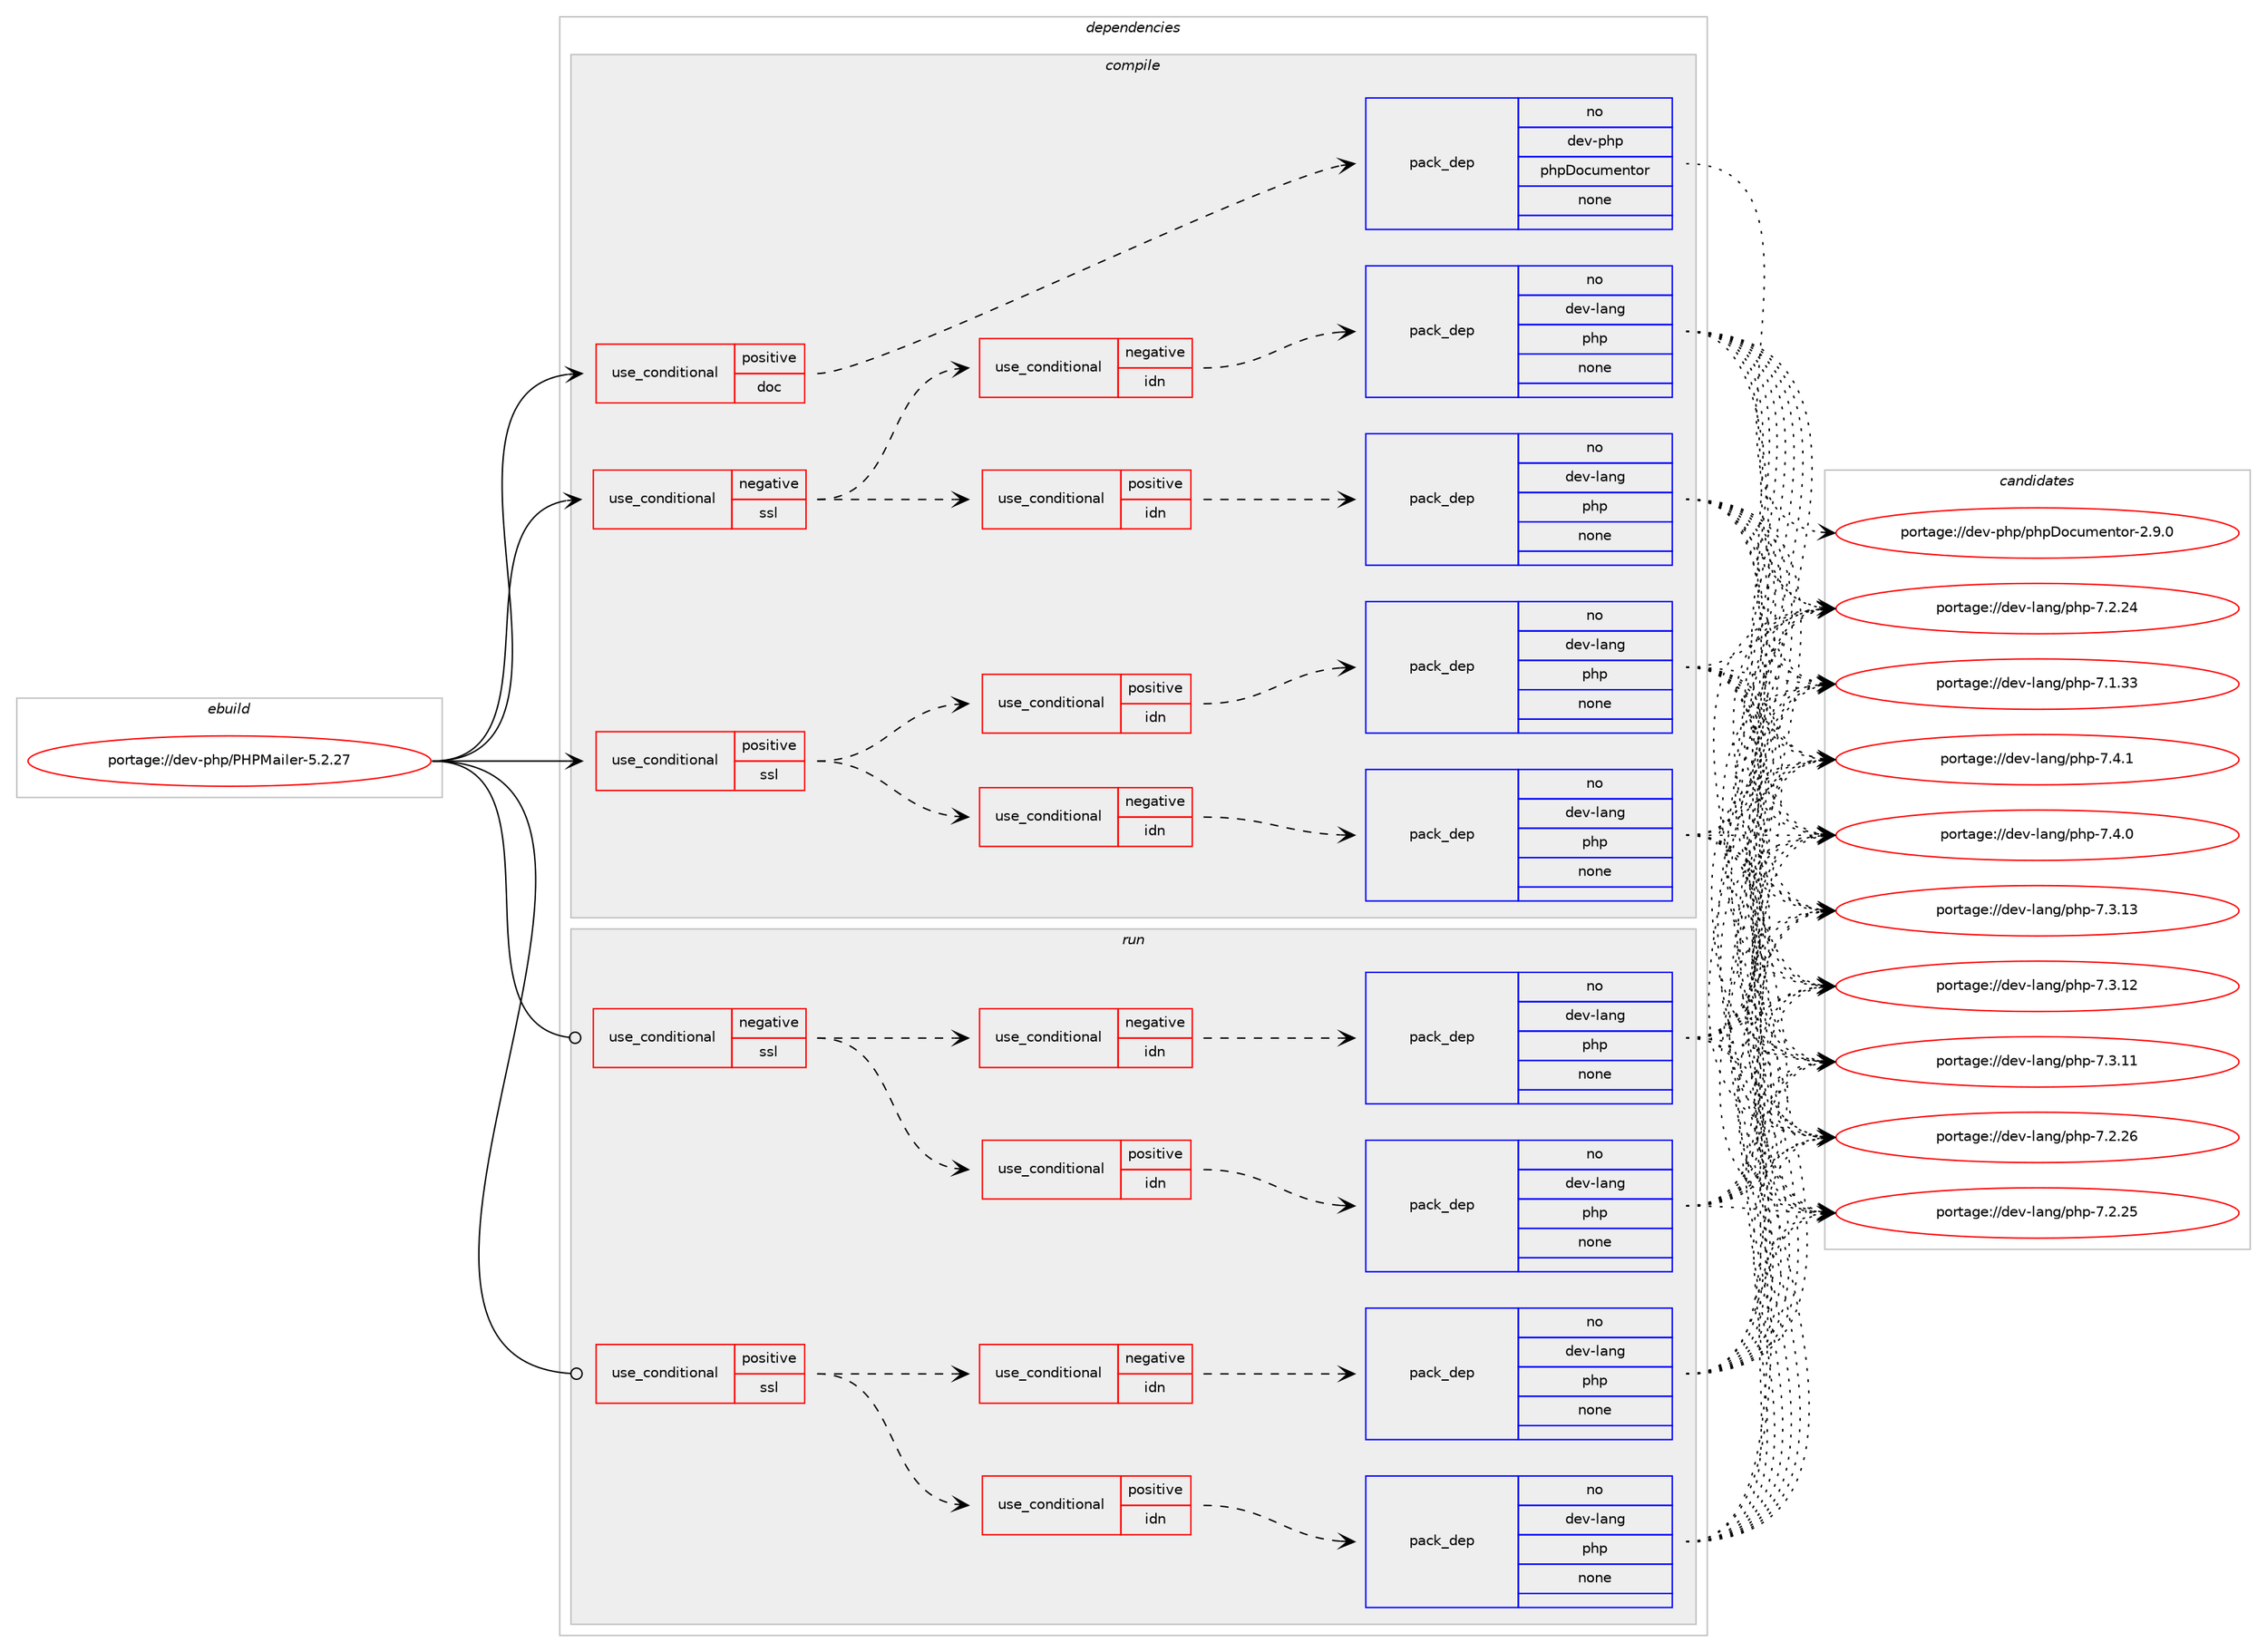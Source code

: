 digraph prolog {

# *************
# Graph options
# *************

newrank=true;
concentrate=true;
compound=true;
graph [rankdir=LR,fontname=Helvetica,fontsize=10,ranksep=1.5];#, ranksep=2.5, nodesep=0.2];
edge  [arrowhead=vee];
node  [fontname=Helvetica,fontsize=10];

# **********
# The ebuild
# **********

subgraph cluster_leftcol {
color=gray;
label=<<i>ebuild</i>>;
id [label="portage://dev-php/PHPMailer-5.2.27", color=red, width=4, href="../dev-php/PHPMailer-5.2.27.svg"];
}

# ****************
# The dependencies
# ****************

subgraph cluster_midcol {
color=gray;
label=<<i>dependencies</i>>;
subgraph cluster_compile {
fillcolor="#eeeeee";
style=filled;
label=<<i>compile</i>>;
subgraph cond121042 {
dependency477515 [label=<<TABLE BORDER="0" CELLBORDER="1" CELLSPACING="0" CELLPADDING="4"><TR><TD ROWSPAN="3" CELLPADDING="10">use_conditional</TD></TR><TR><TD>negative</TD></TR><TR><TD>ssl</TD></TR></TABLE>>, shape=none, color=red];
subgraph cond121043 {
dependency477516 [label=<<TABLE BORDER="0" CELLBORDER="1" CELLSPACING="0" CELLPADDING="4"><TR><TD ROWSPAN="3" CELLPADDING="10">use_conditional</TD></TR><TR><TD>positive</TD></TR><TR><TD>idn</TD></TR></TABLE>>, shape=none, color=red];
subgraph pack351422 {
dependency477517 [label=<<TABLE BORDER="0" CELLBORDER="1" CELLSPACING="0" CELLPADDING="4" WIDTH="220"><TR><TD ROWSPAN="6" CELLPADDING="30">pack_dep</TD></TR><TR><TD WIDTH="110">no</TD></TR><TR><TD>dev-lang</TD></TR><TR><TD>php</TD></TR><TR><TD>none</TD></TR><TR><TD></TD></TR></TABLE>>, shape=none, color=blue];
}
dependency477516:e -> dependency477517:w [weight=20,style="dashed",arrowhead="vee"];
}
dependency477515:e -> dependency477516:w [weight=20,style="dashed",arrowhead="vee"];
subgraph cond121044 {
dependency477518 [label=<<TABLE BORDER="0" CELLBORDER="1" CELLSPACING="0" CELLPADDING="4"><TR><TD ROWSPAN="3" CELLPADDING="10">use_conditional</TD></TR><TR><TD>negative</TD></TR><TR><TD>idn</TD></TR></TABLE>>, shape=none, color=red];
subgraph pack351423 {
dependency477519 [label=<<TABLE BORDER="0" CELLBORDER="1" CELLSPACING="0" CELLPADDING="4" WIDTH="220"><TR><TD ROWSPAN="6" CELLPADDING="30">pack_dep</TD></TR><TR><TD WIDTH="110">no</TD></TR><TR><TD>dev-lang</TD></TR><TR><TD>php</TD></TR><TR><TD>none</TD></TR><TR><TD></TD></TR></TABLE>>, shape=none, color=blue];
}
dependency477518:e -> dependency477519:w [weight=20,style="dashed",arrowhead="vee"];
}
dependency477515:e -> dependency477518:w [weight=20,style="dashed",arrowhead="vee"];
}
id:e -> dependency477515:w [weight=20,style="solid",arrowhead="vee"];
subgraph cond121045 {
dependency477520 [label=<<TABLE BORDER="0" CELLBORDER="1" CELLSPACING="0" CELLPADDING="4"><TR><TD ROWSPAN="3" CELLPADDING="10">use_conditional</TD></TR><TR><TD>positive</TD></TR><TR><TD>doc</TD></TR></TABLE>>, shape=none, color=red];
subgraph pack351424 {
dependency477521 [label=<<TABLE BORDER="0" CELLBORDER="1" CELLSPACING="0" CELLPADDING="4" WIDTH="220"><TR><TD ROWSPAN="6" CELLPADDING="30">pack_dep</TD></TR><TR><TD WIDTH="110">no</TD></TR><TR><TD>dev-php</TD></TR><TR><TD>phpDocumentor</TD></TR><TR><TD>none</TD></TR><TR><TD></TD></TR></TABLE>>, shape=none, color=blue];
}
dependency477520:e -> dependency477521:w [weight=20,style="dashed",arrowhead="vee"];
}
id:e -> dependency477520:w [weight=20,style="solid",arrowhead="vee"];
subgraph cond121046 {
dependency477522 [label=<<TABLE BORDER="0" CELLBORDER="1" CELLSPACING="0" CELLPADDING="4"><TR><TD ROWSPAN="3" CELLPADDING="10">use_conditional</TD></TR><TR><TD>positive</TD></TR><TR><TD>ssl</TD></TR></TABLE>>, shape=none, color=red];
subgraph cond121047 {
dependency477523 [label=<<TABLE BORDER="0" CELLBORDER="1" CELLSPACING="0" CELLPADDING="4"><TR><TD ROWSPAN="3" CELLPADDING="10">use_conditional</TD></TR><TR><TD>positive</TD></TR><TR><TD>idn</TD></TR></TABLE>>, shape=none, color=red];
subgraph pack351425 {
dependency477524 [label=<<TABLE BORDER="0" CELLBORDER="1" CELLSPACING="0" CELLPADDING="4" WIDTH="220"><TR><TD ROWSPAN="6" CELLPADDING="30">pack_dep</TD></TR><TR><TD WIDTH="110">no</TD></TR><TR><TD>dev-lang</TD></TR><TR><TD>php</TD></TR><TR><TD>none</TD></TR><TR><TD></TD></TR></TABLE>>, shape=none, color=blue];
}
dependency477523:e -> dependency477524:w [weight=20,style="dashed",arrowhead="vee"];
}
dependency477522:e -> dependency477523:w [weight=20,style="dashed",arrowhead="vee"];
subgraph cond121048 {
dependency477525 [label=<<TABLE BORDER="0" CELLBORDER="1" CELLSPACING="0" CELLPADDING="4"><TR><TD ROWSPAN="3" CELLPADDING="10">use_conditional</TD></TR><TR><TD>negative</TD></TR><TR><TD>idn</TD></TR></TABLE>>, shape=none, color=red];
subgraph pack351426 {
dependency477526 [label=<<TABLE BORDER="0" CELLBORDER="1" CELLSPACING="0" CELLPADDING="4" WIDTH="220"><TR><TD ROWSPAN="6" CELLPADDING="30">pack_dep</TD></TR><TR><TD WIDTH="110">no</TD></TR><TR><TD>dev-lang</TD></TR><TR><TD>php</TD></TR><TR><TD>none</TD></TR><TR><TD></TD></TR></TABLE>>, shape=none, color=blue];
}
dependency477525:e -> dependency477526:w [weight=20,style="dashed",arrowhead="vee"];
}
dependency477522:e -> dependency477525:w [weight=20,style="dashed",arrowhead="vee"];
}
id:e -> dependency477522:w [weight=20,style="solid",arrowhead="vee"];
}
subgraph cluster_compileandrun {
fillcolor="#eeeeee";
style=filled;
label=<<i>compile and run</i>>;
}
subgraph cluster_run {
fillcolor="#eeeeee";
style=filled;
label=<<i>run</i>>;
subgraph cond121049 {
dependency477527 [label=<<TABLE BORDER="0" CELLBORDER="1" CELLSPACING="0" CELLPADDING="4"><TR><TD ROWSPAN="3" CELLPADDING="10">use_conditional</TD></TR><TR><TD>negative</TD></TR><TR><TD>ssl</TD></TR></TABLE>>, shape=none, color=red];
subgraph cond121050 {
dependency477528 [label=<<TABLE BORDER="0" CELLBORDER="1" CELLSPACING="0" CELLPADDING="4"><TR><TD ROWSPAN="3" CELLPADDING="10">use_conditional</TD></TR><TR><TD>positive</TD></TR><TR><TD>idn</TD></TR></TABLE>>, shape=none, color=red];
subgraph pack351427 {
dependency477529 [label=<<TABLE BORDER="0" CELLBORDER="1" CELLSPACING="0" CELLPADDING="4" WIDTH="220"><TR><TD ROWSPAN="6" CELLPADDING="30">pack_dep</TD></TR><TR><TD WIDTH="110">no</TD></TR><TR><TD>dev-lang</TD></TR><TR><TD>php</TD></TR><TR><TD>none</TD></TR><TR><TD></TD></TR></TABLE>>, shape=none, color=blue];
}
dependency477528:e -> dependency477529:w [weight=20,style="dashed",arrowhead="vee"];
}
dependency477527:e -> dependency477528:w [weight=20,style="dashed",arrowhead="vee"];
subgraph cond121051 {
dependency477530 [label=<<TABLE BORDER="0" CELLBORDER="1" CELLSPACING="0" CELLPADDING="4"><TR><TD ROWSPAN="3" CELLPADDING="10">use_conditional</TD></TR><TR><TD>negative</TD></TR><TR><TD>idn</TD></TR></TABLE>>, shape=none, color=red];
subgraph pack351428 {
dependency477531 [label=<<TABLE BORDER="0" CELLBORDER="1" CELLSPACING="0" CELLPADDING="4" WIDTH="220"><TR><TD ROWSPAN="6" CELLPADDING="30">pack_dep</TD></TR><TR><TD WIDTH="110">no</TD></TR><TR><TD>dev-lang</TD></TR><TR><TD>php</TD></TR><TR><TD>none</TD></TR><TR><TD></TD></TR></TABLE>>, shape=none, color=blue];
}
dependency477530:e -> dependency477531:w [weight=20,style="dashed",arrowhead="vee"];
}
dependency477527:e -> dependency477530:w [weight=20,style="dashed",arrowhead="vee"];
}
id:e -> dependency477527:w [weight=20,style="solid",arrowhead="odot"];
subgraph cond121052 {
dependency477532 [label=<<TABLE BORDER="0" CELLBORDER="1" CELLSPACING="0" CELLPADDING="4"><TR><TD ROWSPAN="3" CELLPADDING="10">use_conditional</TD></TR><TR><TD>positive</TD></TR><TR><TD>ssl</TD></TR></TABLE>>, shape=none, color=red];
subgraph cond121053 {
dependency477533 [label=<<TABLE BORDER="0" CELLBORDER="1" CELLSPACING="0" CELLPADDING="4"><TR><TD ROWSPAN="3" CELLPADDING="10">use_conditional</TD></TR><TR><TD>positive</TD></TR><TR><TD>idn</TD></TR></TABLE>>, shape=none, color=red];
subgraph pack351429 {
dependency477534 [label=<<TABLE BORDER="0" CELLBORDER="1" CELLSPACING="0" CELLPADDING="4" WIDTH="220"><TR><TD ROWSPAN="6" CELLPADDING="30">pack_dep</TD></TR><TR><TD WIDTH="110">no</TD></TR><TR><TD>dev-lang</TD></TR><TR><TD>php</TD></TR><TR><TD>none</TD></TR><TR><TD></TD></TR></TABLE>>, shape=none, color=blue];
}
dependency477533:e -> dependency477534:w [weight=20,style="dashed",arrowhead="vee"];
}
dependency477532:e -> dependency477533:w [weight=20,style="dashed",arrowhead="vee"];
subgraph cond121054 {
dependency477535 [label=<<TABLE BORDER="0" CELLBORDER="1" CELLSPACING="0" CELLPADDING="4"><TR><TD ROWSPAN="3" CELLPADDING="10">use_conditional</TD></TR><TR><TD>negative</TD></TR><TR><TD>idn</TD></TR></TABLE>>, shape=none, color=red];
subgraph pack351430 {
dependency477536 [label=<<TABLE BORDER="0" CELLBORDER="1" CELLSPACING="0" CELLPADDING="4" WIDTH="220"><TR><TD ROWSPAN="6" CELLPADDING="30">pack_dep</TD></TR><TR><TD WIDTH="110">no</TD></TR><TR><TD>dev-lang</TD></TR><TR><TD>php</TD></TR><TR><TD>none</TD></TR><TR><TD></TD></TR></TABLE>>, shape=none, color=blue];
}
dependency477535:e -> dependency477536:w [weight=20,style="dashed",arrowhead="vee"];
}
dependency477532:e -> dependency477535:w [weight=20,style="dashed",arrowhead="vee"];
}
id:e -> dependency477532:w [weight=20,style="solid",arrowhead="odot"];
}
}

# **************
# The candidates
# **************

subgraph cluster_choices {
rank=same;
color=gray;
label=<<i>candidates</i>>;

subgraph choice351422 {
color=black;
nodesep=1;
choice100101118451089711010347112104112455546524649 [label="portage://dev-lang/php-7.4.1", color=red, width=4,href="../dev-lang/php-7.4.1.svg"];
choice100101118451089711010347112104112455546524648 [label="portage://dev-lang/php-7.4.0", color=red, width=4,href="../dev-lang/php-7.4.0.svg"];
choice10010111845108971101034711210411245554651464951 [label="portage://dev-lang/php-7.3.13", color=red, width=4,href="../dev-lang/php-7.3.13.svg"];
choice10010111845108971101034711210411245554651464950 [label="portage://dev-lang/php-7.3.12", color=red, width=4,href="../dev-lang/php-7.3.12.svg"];
choice10010111845108971101034711210411245554651464949 [label="portage://dev-lang/php-7.3.11", color=red, width=4,href="../dev-lang/php-7.3.11.svg"];
choice10010111845108971101034711210411245554650465054 [label="portage://dev-lang/php-7.2.26", color=red, width=4,href="../dev-lang/php-7.2.26.svg"];
choice10010111845108971101034711210411245554650465053 [label="portage://dev-lang/php-7.2.25", color=red, width=4,href="../dev-lang/php-7.2.25.svg"];
choice10010111845108971101034711210411245554650465052 [label="portage://dev-lang/php-7.2.24", color=red, width=4,href="../dev-lang/php-7.2.24.svg"];
choice10010111845108971101034711210411245554649465151 [label="portage://dev-lang/php-7.1.33", color=red, width=4,href="../dev-lang/php-7.1.33.svg"];
dependency477517:e -> choice100101118451089711010347112104112455546524649:w [style=dotted,weight="100"];
dependency477517:e -> choice100101118451089711010347112104112455546524648:w [style=dotted,weight="100"];
dependency477517:e -> choice10010111845108971101034711210411245554651464951:w [style=dotted,weight="100"];
dependency477517:e -> choice10010111845108971101034711210411245554651464950:w [style=dotted,weight="100"];
dependency477517:e -> choice10010111845108971101034711210411245554651464949:w [style=dotted,weight="100"];
dependency477517:e -> choice10010111845108971101034711210411245554650465054:w [style=dotted,weight="100"];
dependency477517:e -> choice10010111845108971101034711210411245554650465053:w [style=dotted,weight="100"];
dependency477517:e -> choice10010111845108971101034711210411245554650465052:w [style=dotted,weight="100"];
dependency477517:e -> choice10010111845108971101034711210411245554649465151:w [style=dotted,weight="100"];
}
subgraph choice351423 {
color=black;
nodesep=1;
choice100101118451089711010347112104112455546524649 [label="portage://dev-lang/php-7.4.1", color=red, width=4,href="../dev-lang/php-7.4.1.svg"];
choice100101118451089711010347112104112455546524648 [label="portage://dev-lang/php-7.4.0", color=red, width=4,href="../dev-lang/php-7.4.0.svg"];
choice10010111845108971101034711210411245554651464951 [label="portage://dev-lang/php-7.3.13", color=red, width=4,href="../dev-lang/php-7.3.13.svg"];
choice10010111845108971101034711210411245554651464950 [label="portage://dev-lang/php-7.3.12", color=red, width=4,href="../dev-lang/php-7.3.12.svg"];
choice10010111845108971101034711210411245554651464949 [label="portage://dev-lang/php-7.3.11", color=red, width=4,href="../dev-lang/php-7.3.11.svg"];
choice10010111845108971101034711210411245554650465054 [label="portage://dev-lang/php-7.2.26", color=red, width=4,href="../dev-lang/php-7.2.26.svg"];
choice10010111845108971101034711210411245554650465053 [label="portage://dev-lang/php-7.2.25", color=red, width=4,href="../dev-lang/php-7.2.25.svg"];
choice10010111845108971101034711210411245554650465052 [label="portage://dev-lang/php-7.2.24", color=red, width=4,href="../dev-lang/php-7.2.24.svg"];
choice10010111845108971101034711210411245554649465151 [label="portage://dev-lang/php-7.1.33", color=red, width=4,href="../dev-lang/php-7.1.33.svg"];
dependency477519:e -> choice100101118451089711010347112104112455546524649:w [style=dotted,weight="100"];
dependency477519:e -> choice100101118451089711010347112104112455546524648:w [style=dotted,weight="100"];
dependency477519:e -> choice10010111845108971101034711210411245554651464951:w [style=dotted,weight="100"];
dependency477519:e -> choice10010111845108971101034711210411245554651464950:w [style=dotted,weight="100"];
dependency477519:e -> choice10010111845108971101034711210411245554651464949:w [style=dotted,weight="100"];
dependency477519:e -> choice10010111845108971101034711210411245554650465054:w [style=dotted,weight="100"];
dependency477519:e -> choice10010111845108971101034711210411245554650465053:w [style=dotted,weight="100"];
dependency477519:e -> choice10010111845108971101034711210411245554650465052:w [style=dotted,weight="100"];
dependency477519:e -> choice10010111845108971101034711210411245554649465151:w [style=dotted,weight="100"];
}
subgraph choice351424 {
color=black;
nodesep=1;
choice10010111845112104112471121041126811199117109101110116111114455046574648 [label="portage://dev-php/phpDocumentor-2.9.0", color=red, width=4,href="../dev-php/phpDocumentor-2.9.0.svg"];
dependency477521:e -> choice10010111845112104112471121041126811199117109101110116111114455046574648:w [style=dotted,weight="100"];
}
subgraph choice351425 {
color=black;
nodesep=1;
choice100101118451089711010347112104112455546524649 [label="portage://dev-lang/php-7.4.1", color=red, width=4,href="../dev-lang/php-7.4.1.svg"];
choice100101118451089711010347112104112455546524648 [label="portage://dev-lang/php-7.4.0", color=red, width=4,href="../dev-lang/php-7.4.0.svg"];
choice10010111845108971101034711210411245554651464951 [label="portage://dev-lang/php-7.3.13", color=red, width=4,href="../dev-lang/php-7.3.13.svg"];
choice10010111845108971101034711210411245554651464950 [label="portage://dev-lang/php-7.3.12", color=red, width=4,href="../dev-lang/php-7.3.12.svg"];
choice10010111845108971101034711210411245554651464949 [label="portage://dev-lang/php-7.3.11", color=red, width=4,href="../dev-lang/php-7.3.11.svg"];
choice10010111845108971101034711210411245554650465054 [label="portage://dev-lang/php-7.2.26", color=red, width=4,href="../dev-lang/php-7.2.26.svg"];
choice10010111845108971101034711210411245554650465053 [label="portage://dev-lang/php-7.2.25", color=red, width=4,href="../dev-lang/php-7.2.25.svg"];
choice10010111845108971101034711210411245554650465052 [label="portage://dev-lang/php-7.2.24", color=red, width=4,href="../dev-lang/php-7.2.24.svg"];
choice10010111845108971101034711210411245554649465151 [label="portage://dev-lang/php-7.1.33", color=red, width=4,href="../dev-lang/php-7.1.33.svg"];
dependency477524:e -> choice100101118451089711010347112104112455546524649:w [style=dotted,weight="100"];
dependency477524:e -> choice100101118451089711010347112104112455546524648:w [style=dotted,weight="100"];
dependency477524:e -> choice10010111845108971101034711210411245554651464951:w [style=dotted,weight="100"];
dependency477524:e -> choice10010111845108971101034711210411245554651464950:w [style=dotted,weight="100"];
dependency477524:e -> choice10010111845108971101034711210411245554651464949:w [style=dotted,weight="100"];
dependency477524:e -> choice10010111845108971101034711210411245554650465054:w [style=dotted,weight="100"];
dependency477524:e -> choice10010111845108971101034711210411245554650465053:w [style=dotted,weight="100"];
dependency477524:e -> choice10010111845108971101034711210411245554650465052:w [style=dotted,weight="100"];
dependency477524:e -> choice10010111845108971101034711210411245554649465151:w [style=dotted,weight="100"];
}
subgraph choice351426 {
color=black;
nodesep=1;
choice100101118451089711010347112104112455546524649 [label="portage://dev-lang/php-7.4.1", color=red, width=4,href="../dev-lang/php-7.4.1.svg"];
choice100101118451089711010347112104112455546524648 [label="portage://dev-lang/php-7.4.0", color=red, width=4,href="../dev-lang/php-7.4.0.svg"];
choice10010111845108971101034711210411245554651464951 [label="portage://dev-lang/php-7.3.13", color=red, width=4,href="../dev-lang/php-7.3.13.svg"];
choice10010111845108971101034711210411245554651464950 [label="portage://dev-lang/php-7.3.12", color=red, width=4,href="../dev-lang/php-7.3.12.svg"];
choice10010111845108971101034711210411245554651464949 [label="portage://dev-lang/php-7.3.11", color=red, width=4,href="../dev-lang/php-7.3.11.svg"];
choice10010111845108971101034711210411245554650465054 [label="portage://dev-lang/php-7.2.26", color=red, width=4,href="../dev-lang/php-7.2.26.svg"];
choice10010111845108971101034711210411245554650465053 [label="portage://dev-lang/php-7.2.25", color=red, width=4,href="../dev-lang/php-7.2.25.svg"];
choice10010111845108971101034711210411245554650465052 [label="portage://dev-lang/php-7.2.24", color=red, width=4,href="../dev-lang/php-7.2.24.svg"];
choice10010111845108971101034711210411245554649465151 [label="portage://dev-lang/php-7.1.33", color=red, width=4,href="../dev-lang/php-7.1.33.svg"];
dependency477526:e -> choice100101118451089711010347112104112455546524649:w [style=dotted,weight="100"];
dependency477526:e -> choice100101118451089711010347112104112455546524648:w [style=dotted,weight="100"];
dependency477526:e -> choice10010111845108971101034711210411245554651464951:w [style=dotted,weight="100"];
dependency477526:e -> choice10010111845108971101034711210411245554651464950:w [style=dotted,weight="100"];
dependency477526:e -> choice10010111845108971101034711210411245554651464949:w [style=dotted,weight="100"];
dependency477526:e -> choice10010111845108971101034711210411245554650465054:w [style=dotted,weight="100"];
dependency477526:e -> choice10010111845108971101034711210411245554650465053:w [style=dotted,weight="100"];
dependency477526:e -> choice10010111845108971101034711210411245554650465052:w [style=dotted,weight="100"];
dependency477526:e -> choice10010111845108971101034711210411245554649465151:w [style=dotted,weight="100"];
}
subgraph choice351427 {
color=black;
nodesep=1;
choice100101118451089711010347112104112455546524649 [label="portage://dev-lang/php-7.4.1", color=red, width=4,href="../dev-lang/php-7.4.1.svg"];
choice100101118451089711010347112104112455546524648 [label="portage://dev-lang/php-7.4.0", color=red, width=4,href="../dev-lang/php-7.4.0.svg"];
choice10010111845108971101034711210411245554651464951 [label="portage://dev-lang/php-7.3.13", color=red, width=4,href="../dev-lang/php-7.3.13.svg"];
choice10010111845108971101034711210411245554651464950 [label="portage://dev-lang/php-7.3.12", color=red, width=4,href="../dev-lang/php-7.3.12.svg"];
choice10010111845108971101034711210411245554651464949 [label="portage://dev-lang/php-7.3.11", color=red, width=4,href="../dev-lang/php-7.3.11.svg"];
choice10010111845108971101034711210411245554650465054 [label="portage://dev-lang/php-7.2.26", color=red, width=4,href="../dev-lang/php-7.2.26.svg"];
choice10010111845108971101034711210411245554650465053 [label="portage://dev-lang/php-7.2.25", color=red, width=4,href="../dev-lang/php-7.2.25.svg"];
choice10010111845108971101034711210411245554650465052 [label="portage://dev-lang/php-7.2.24", color=red, width=4,href="../dev-lang/php-7.2.24.svg"];
choice10010111845108971101034711210411245554649465151 [label="portage://dev-lang/php-7.1.33", color=red, width=4,href="../dev-lang/php-7.1.33.svg"];
dependency477529:e -> choice100101118451089711010347112104112455546524649:w [style=dotted,weight="100"];
dependency477529:e -> choice100101118451089711010347112104112455546524648:w [style=dotted,weight="100"];
dependency477529:e -> choice10010111845108971101034711210411245554651464951:w [style=dotted,weight="100"];
dependency477529:e -> choice10010111845108971101034711210411245554651464950:w [style=dotted,weight="100"];
dependency477529:e -> choice10010111845108971101034711210411245554651464949:w [style=dotted,weight="100"];
dependency477529:e -> choice10010111845108971101034711210411245554650465054:w [style=dotted,weight="100"];
dependency477529:e -> choice10010111845108971101034711210411245554650465053:w [style=dotted,weight="100"];
dependency477529:e -> choice10010111845108971101034711210411245554650465052:w [style=dotted,weight="100"];
dependency477529:e -> choice10010111845108971101034711210411245554649465151:w [style=dotted,weight="100"];
}
subgraph choice351428 {
color=black;
nodesep=1;
choice100101118451089711010347112104112455546524649 [label="portage://dev-lang/php-7.4.1", color=red, width=4,href="../dev-lang/php-7.4.1.svg"];
choice100101118451089711010347112104112455546524648 [label="portage://dev-lang/php-7.4.0", color=red, width=4,href="../dev-lang/php-7.4.0.svg"];
choice10010111845108971101034711210411245554651464951 [label="portage://dev-lang/php-7.3.13", color=red, width=4,href="../dev-lang/php-7.3.13.svg"];
choice10010111845108971101034711210411245554651464950 [label="portage://dev-lang/php-7.3.12", color=red, width=4,href="../dev-lang/php-7.3.12.svg"];
choice10010111845108971101034711210411245554651464949 [label="portage://dev-lang/php-7.3.11", color=red, width=4,href="../dev-lang/php-7.3.11.svg"];
choice10010111845108971101034711210411245554650465054 [label="portage://dev-lang/php-7.2.26", color=red, width=4,href="../dev-lang/php-7.2.26.svg"];
choice10010111845108971101034711210411245554650465053 [label="portage://dev-lang/php-7.2.25", color=red, width=4,href="../dev-lang/php-7.2.25.svg"];
choice10010111845108971101034711210411245554650465052 [label="portage://dev-lang/php-7.2.24", color=red, width=4,href="../dev-lang/php-7.2.24.svg"];
choice10010111845108971101034711210411245554649465151 [label="portage://dev-lang/php-7.1.33", color=red, width=4,href="../dev-lang/php-7.1.33.svg"];
dependency477531:e -> choice100101118451089711010347112104112455546524649:w [style=dotted,weight="100"];
dependency477531:e -> choice100101118451089711010347112104112455546524648:w [style=dotted,weight="100"];
dependency477531:e -> choice10010111845108971101034711210411245554651464951:w [style=dotted,weight="100"];
dependency477531:e -> choice10010111845108971101034711210411245554651464950:w [style=dotted,weight="100"];
dependency477531:e -> choice10010111845108971101034711210411245554651464949:w [style=dotted,weight="100"];
dependency477531:e -> choice10010111845108971101034711210411245554650465054:w [style=dotted,weight="100"];
dependency477531:e -> choice10010111845108971101034711210411245554650465053:w [style=dotted,weight="100"];
dependency477531:e -> choice10010111845108971101034711210411245554650465052:w [style=dotted,weight="100"];
dependency477531:e -> choice10010111845108971101034711210411245554649465151:w [style=dotted,weight="100"];
}
subgraph choice351429 {
color=black;
nodesep=1;
choice100101118451089711010347112104112455546524649 [label="portage://dev-lang/php-7.4.1", color=red, width=4,href="../dev-lang/php-7.4.1.svg"];
choice100101118451089711010347112104112455546524648 [label="portage://dev-lang/php-7.4.0", color=red, width=4,href="../dev-lang/php-7.4.0.svg"];
choice10010111845108971101034711210411245554651464951 [label="portage://dev-lang/php-7.3.13", color=red, width=4,href="../dev-lang/php-7.3.13.svg"];
choice10010111845108971101034711210411245554651464950 [label="portage://dev-lang/php-7.3.12", color=red, width=4,href="../dev-lang/php-7.3.12.svg"];
choice10010111845108971101034711210411245554651464949 [label="portage://dev-lang/php-7.3.11", color=red, width=4,href="../dev-lang/php-7.3.11.svg"];
choice10010111845108971101034711210411245554650465054 [label="portage://dev-lang/php-7.2.26", color=red, width=4,href="../dev-lang/php-7.2.26.svg"];
choice10010111845108971101034711210411245554650465053 [label="portage://dev-lang/php-7.2.25", color=red, width=4,href="../dev-lang/php-7.2.25.svg"];
choice10010111845108971101034711210411245554650465052 [label="portage://dev-lang/php-7.2.24", color=red, width=4,href="../dev-lang/php-7.2.24.svg"];
choice10010111845108971101034711210411245554649465151 [label="portage://dev-lang/php-7.1.33", color=red, width=4,href="../dev-lang/php-7.1.33.svg"];
dependency477534:e -> choice100101118451089711010347112104112455546524649:w [style=dotted,weight="100"];
dependency477534:e -> choice100101118451089711010347112104112455546524648:w [style=dotted,weight="100"];
dependency477534:e -> choice10010111845108971101034711210411245554651464951:w [style=dotted,weight="100"];
dependency477534:e -> choice10010111845108971101034711210411245554651464950:w [style=dotted,weight="100"];
dependency477534:e -> choice10010111845108971101034711210411245554651464949:w [style=dotted,weight="100"];
dependency477534:e -> choice10010111845108971101034711210411245554650465054:w [style=dotted,weight="100"];
dependency477534:e -> choice10010111845108971101034711210411245554650465053:w [style=dotted,weight="100"];
dependency477534:e -> choice10010111845108971101034711210411245554650465052:w [style=dotted,weight="100"];
dependency477534:e -> choice10010111845108971101034711210411245554649465151:w [style=dotted,weight="100"];
}
subgraph choice351430 {
color=black;
nodesep=1;
choice100101118451089711010347112104112455546524649 [label="portage://dev-lang/php-7.4.1", color=red, width=4,href="../dev-lang/php-7.4.1.svg"];
choice100101118451089711010347112104112455546524648 [label="portage://dev-lang/php-7.4.0", color=red, width=4,href="../dev-lang/php-7.4.0.svg"];
choice10010111845108971101034711210411245554651464951 [label="portage://dev-lang/php-7.3.13", color=red, width=4,href="../dev-lang/php-7.3.13.svg"];
choice10010111845108971101034711210411245554651464950 [label="portage://dev-lang/php-7.3.12", color=red, width=4,href="../dev-lang/php-7.3.12.svg"];
choice10010111845108971101034711210411245554651464949 [label="portage://dev-lang/php-7.3.11", color=red, width=4,href="../dev-lang/php-7.3.11.svg"];
choice10010111845108971101034711210411245554650465054 [label="portage://dev-lang/php-7.2.26", color=red, width=4,href="../dev-lang/php-7.2.26.svg"];
choice10010111845108971101034711210411245554650465053 [label="portage://dev-lang/php-7.2.25", color=red, width=4,href="../dev-lang/php-7.2.25.svg"];
choice10010111845108971101034711210411245554650465052 [label="portage://dev-lang/php-7.2.24", color=red, width=4,href="../dev-lang/php-7.2.24.svg"];
choice10010111845108971101034711210411245554649465151 [label="portage://dev-lang/php-7.1.33", color=red, width=4,href="../dev-lang/php-7.1.33.svg"];
dependency477536:e -> choice100101118451089711010347112104112455546524649:w [style=dotted,weight="100"];
dependency477536:e -> choice100101118451089711010347112104112455546524648:w [style=dotted,weight="100"];
dependency477536:e -> choice10010111845108971101034711210411245554651464951:w [style=dotted,weight="100"];
dependency477536:e -> choice10010111845108971101034711210411245554651464950:w [style=dotted,weight="100"];
dependency477536:e -> choice10010111845108971101034711210411245554651464949:w [style=dotted,weight="100"];
dependency477536:e -> choice10010111845108971101034711210411245554650465054:w [style=dotted,weight="100"];
dependency477536:e -> choice10010111845108971101034711210411245554650465053:w [style=dotted,weight="100"];
dependency477536:e -> choice10010111845108971101034711210411245554650465052:w [style=dotted,weight="100"];
dependency477536:e -> choice10010111845108971101034711210411245554649465151:w [style=dotted,weight="100"];
}
}

}
